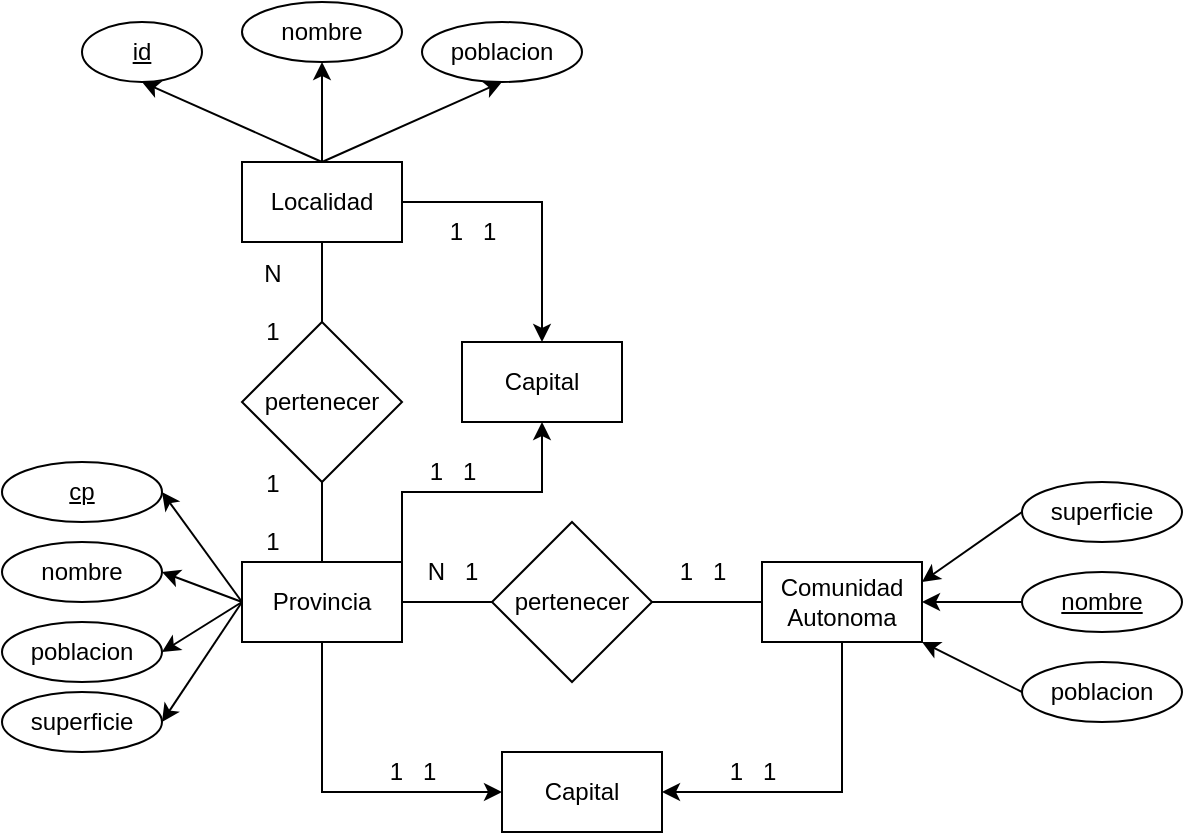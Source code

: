 <mxfile version="22.0.4" type="github">
  <diagram id="R2lEEEUBdFMjLlhIrx00" name="Page-1">
    <mxGraphModel dx="1154" dy="545" grid="1" gridSize="10" guides="1" tooltips="1" connect="1" arrows="1" fold="1" page="1" pageScale="1" pageWidth="850" pageHeight="1100" math="0" shadow="0" extFonts="Permanent Marker^https://fonts.googleapis.com/css?family=Permanent+Marker">
      <root>
        <mxCell id="0" />
        <mxCell id="1" parent="0" />
        <mxCell id="bRahd_zh7M08jq3FtNK7-3" style="rounded=0;orthogonalLoop=1;jettySize=auto;html=1;entryX=0.5;entryY=1;entryDx=0;entryDy=0;" edge="1" parent="1" target="bRahd_zh7M08jq3FtNK7-1">
          <mxGeometry relative="1" as="geometry">
            <mxPoint x="260" y="300" as="sourcePoint" />
          </mxGeometry>
        </mxCell>
        <mxCell id="bRahd_zh7M08jq3FtNK7-4" style="rounded=0;orthogonalLoop=1;jettySize=auto;html=1;entryX=0.5;entryY=1;entryDx=0;entryDy=0;" edge="1" parent="1" source="IX8ZnTn2tXp243q-xPvh-1" target="bRahd_zh7M08jq3FtNK7-2">
          <mxGeometry relative="1" as="geometry" />
        </mxCell>
        <mxCell id="bRahd_zh7M08jq3FtNK7-5" style="rounded=0;orthogonalLoop=1;jettySize=auto;html=1;entryX=0.5;entryY=1;entryDx=0;entryDy=0;exitX=0.5;exitY=0;exitDx=0;exitDy=0;" edge="1" parent="1" source="IX8ZnTn2tXp243q-xPvh-1" target="IX8ZnTn2tXp243q-xPvh-10">
          <mxGeometry relative="1" as="geometry" />
        </mxCell>
        <mxCell id="bRahd_zh7M08jq3FtNK7-18" style="edgeStyle=orthogonalEdgeStyle;rounded=0;orthogonalLoop=1;jettySize=auto;html=1;entryX=0.5;entryY=0;entryDx=0;entryDy=0;" edge="1" parent="1" source="IX8ZnTn2tXp243q-xPvh-1" target="bRahd_zh7M08jq3FtNK7-17">
          <mxGeometry relative="1" as="geometry" />
        </mxCell>
        <mxCell id="IX8ZnTn2tXp243q-xPvh-1" value="Localidad" style="rounded=0;whiteSpace=wrap;html=1;" parent="1" vertex="1">
          <mxGeometry x="220" y="300" width="80" height="40" as="geometry" />
        </mxCell>
        <mxCell id="bRahd_zh7M08jq3FtNK7-6" style="rounded=0;orthogonalLoop=1;jettySize=auto;html=1;entryX=1;entryY=0.5;entryDx=0;entryDy=0;exitX=0;exitY=0.5;exitDx=0;exitDy=0;" edge="1" parent="1" source="IX8ZnTn2tXp243q-xPvh-2" target="IX8ZnTn2tXp243q-xPvh-16">
          <mxGeometry relative="1" as="geometry" />
        </mxCell>
        <mxCell id="bRahd_zh7M08jq3FtNK7-8" style="rounded=0;orthogonalLoop=1;jettySize=auto;html=1;entryX=1;entryY=0.5;entryDx=0;entryDy=0;exitX=0;exitY=0.5;exitDx=0;exitDy=0;" edge="1" parent="1" source="IX8ZnTn2tXp243q-xPvh-2" target="IX8ZnTn2tXp243q-xPvh-13">
          <mxGeometry relative="1" as="geometry" />
        </mxCell>
        <mxCell id="bRahd_zh7M08jq3FtNK7-9" style="rounded=0;orthogonalLoop=1;jettySize=auto;html=1;entryX=1;entryY=0.5;entryDx=0;entryDy=0;exitX=0;exitY=0.5;exitDx=0;exitDy=0;" edge="1" parent="1" source="IX8ZnTn2tXp243q-xPvh-2" target="IX8ZnTn2tXp243q-xPvh-14">
          <mxGeometry relative="1" as="geometry" />
        </mxCell>
        <mxCell id="bRahd_zh7M08jq3FtNK7-10" style="rounded=0;orthogonalLoop=1;jettySize=auto;html=1;entryX=1;entryY=0.5;entryDx=0;entryDy=0;exitX=0;exitY=0.5;exitDx=0;exitDy=0;" edge="1" parent="1" source="IX8ZnTn2tXp243q-xPvh-2" target="IX8ZnTn2tXp243q-xPvh-15">
          <mxGeometry relative="1" as="geometry" />
        </mxCell>
        <mxCell id="bRahd_zh7M08jq3FtNK7-12" style="edgeStyle=orthogonalEdgeStyle;rounded=0;orthogonalLoop=1;jettySize=auto;html=1;entryX=0;entryY=0.5;entryDx=0;entryDy=0;exitX=0.5;exitY=1;exitDx=0;exitDy=0;" edge="1" parent="1" source="IX8ZnTn2tXp243q-xPvh-2" target="bRahd_zh7M08jq3FtNK7-11">
          <mxGeometry relative="1" as="geometry" />
        </mxCell>
        <mxCell id="bRahd_zh7M08jq3FtNK7-16" style="edgeStyle=orthogonalEdgeStyle;rounded=0;orthogonalLoop=1;jettySize=auto;html=1;exitX=1;exitY=0;exitDx=0;exitDy=0;entryX=0.5;entryY=1;entryDx=0;entryDy=0;" edge="1" parent="1" source="IX8ZnTn2tXp243q-xPvh-2" target="bRahd_zh7M08jq3FtNK7-17">
          <mxGeometry relative="1" as="geometry">
            <mxPoint x="370.0" y="410" as="targetPoint" />
          </mxGeometry>
        </mxCell>
        <mxCell id="IX8ZnTn2tXp243q-xPvh-2" value="Provincia" style="rounded=0;whiteSpace=wrap;html=1;" parent="1" vertex="1">
          <mxGeometry x="220" y="500" width="80" height="40" as="geometry" />
        </mxCell>
        <mxCell id="bRahd_zh7M08jq3FtNK7-13" style="edgeStyle=orthogonalEdgeStyle;rounded=0;orthogonalLoop=1;jettySize=auto;html=1;entryX=1;entryY=0.5;entryDx=0;entryDy=0;exitX=0.5;exitY=1;exitDx=0;exitDy=0;" edge="1" parent="1" source="IX8ZnTn2tXp243q-xPvh-4" target="bRahd_zh7M08jq3FtNK7-11">
          <mxGeometry relative="1" as="geometry" />
        </mxCell>
        <mxCell id="IX8ZnTn2tXp243q-xPvh-4" value="Comunidad Autonoma" style="rounded=0;whiteSpace=wrap;html=1;" parent="1" vertex="1">
          <mxGeometry x="480" y="500" width="80" height="40" as="geometry" />
        </mxCell>
        <mxCell id="NnU2XCsi2JXOLXrrLv1i-1" style="edgeStyle=orthogonalEdgeStyle;rounded=0;orthogonalLoop=1;jettySize=auto;html=1;endArrow=none;endFill=0;" parent="1" source="IX8ZnTn2tXp243q-xPvh-7" target="IX8ZnTn2tXp243q-xPvh-2" edge="1">
          <mxGeometry relative="1" as="geometry" />
        </mxCell>
        <mxCell id="NnU2XCsi2JXOLXrrLv1i-2" style="edgeStyle=orthogonalEdgeStyle;rounded=0;orthogonalLoop=1;jettySize=auto;html=1;entryX=0.5;entryY=1;entryDx=0;entryDy=0;endArrow=none;endFill=0;" parent="1" source="IX8ZnTn2tXp243q-xPvh-7" target="IX8ZnTn2tXp243q-xPvh-1" edge="1">
          <mxGeometry relative="1" as="geometry" />
        </mxCell>
        <mxCell id="IX8ZnTn2tXp243q-xPvh-7" value="pertenecer" style="rhombus;whiteSpace=wrap;html=1;" parent="1" vertex="1">
          <mxGeometry x="220" y="380" width="80" height="80" as="geometry" />
        </mxCell>
        <mxCell id="NnU2XCsi2JXOLXrrLv1i-3" style="edgeStyle=orthogonalEdgeStyle;rounded=0;orthogonalLoop=1;jettySize=auto;html=1;endArrow=none;endFill=0;" parent="1" source="IX8ZnTn2tXp243q-xPvh-8" target="IX8ZnTn2tXp243q-xPvh-2" edge="1">
          <mxGeometry relative="1" as="geometry" />
        </mxCell>
        <mxCell id="NnU2XCsi2JXOLXrrLv1i-4" style="edgeStyle=orthogonalEdgeStyle;rounded=0;orthogonalLoop=1;jettySize=auto;html=1;entryX=0;entryY=0.5;entryDx=0;entryDy=0;endArrow=none;endFill=0;" parent="1" source="IX8ZnTn2tXp243q-xPvh-8" target="IX8ZnTn2tXp243q-xPvh-4" edge="1">
          <mxGeometry relative="1" as="geometry" />
        </mxCell>
        <mxCell id="IX8ZnTn2tXp243q-xPvh-8" value="pertenecer" style="rhombus;whiteSpace=wrap;html=1;" parent="1" vertex="1">
          <mxGeometry x="345" y="480" width="80" height="80" as="geometry" />
        </mxCell>
        <mxCell id="IX8ZnTn2tXp243q-xPvh-10" value="poblacion" style="ellipse;whiteSpace=wrap;html=1;" parent="1" vertex="1">
          <mxGeometry x="310" y="230" width="80" height="30" as="geometry" />
        </mxCell>
        <mxCell id="IX8ZnTn2tXp243q-xPvh-13" value="nombre" style="ellipse;whiteSpace=wrap;html=1;" parent="1" vertex="1">
          <mxGeometry x="100" y="490" width="80" height="30" as="geometry" />
        </mxCell>
        <mxCell id="IX8ZnTn2tXp243q-xPvh-14" value="poblacion" style="ellipse;whiteSpace=wrap;html=1;" parent="1" vertex="1">
          <mxGeometry x="100" y="530" width="80" height="30" as="geometry" />
        </mxCell>
        <mxCell id="IX8ZnTn2tXp243q-xPvh-15" value="superficie" style="ellipse;whiteSpace=wrap;html=1;" parent="1" vertex="1">
          <mxGeometry x="100" y="565" width="80" height="30" as="geometry" />
        </mxCell>
        <mxCell id="IX8ZnTn2tXp243q-xPvh-16" value="cp" style="ellipse;whiteSpace=wrap;html=1;fontStyle=4" parent="1" vertex="1">
          <mxGeometry x="100" y="450" width="80" height="30" as="geometry" />
        </mxCell>
        <mxCell id="IX8ZnTn2tXp243q-xPvh-28" style="rounded=0;orthogonalLoop=1;jettySize=auto;html=1;exitX=0;exitY=0.5;exitDx=0;exitDy=0;entryX=1;entryY=0.25;entryDx=0;entryDy=0;" parent="1" source="IX8ZnTn2tXp243q-xPvh-21" target="IX8ZnTn2tXp243q-xPvh-4" edge="1">
          <mxGeometry relative="1" as="geometry" />
        </mxCell>
        <mxCell id="IX8ZnTn2tXp243q-xPvh-21" value="superficie" style="ellipse;whiteSpace=wrap;html=1;" parent="1" vertex="1">
          <mxGeometry x="610" y="460" width="80" height="30" as="geometry" />
        </mxCell>
        <mxCell id="IX8ZnTn2tXp243q-xPvh-29" style="rounded=0;orthogonalLoop=1;jettySize=auto;html=1;exitX=0;exitY=0.5;exitDx=0;exitDy=0;entryX=1;entryY=0.5;entryDx=0;entryDy=0;" parent="1" source="IX8ZnTn2tXp243q-xPvh-24" target="IX8ZnTn2tXp243q-xPvh-4" edge="1">
          <mxGeometry relative="1" as="geometry" />
        </mxCell>
        <mxCell id="IX8ZnTn2tXp243q-xPvh-24" value="nombre" style="ellipse;whiteSpace=wrap;html=1;fontStyle=4" parent="1" vertex="1">
          <mxGeometry x="610" y="505" width="80" height="30" as="geometry" />
        </mxCell>
        <mxCell id="IX8ZnTn2tXp243q-xPvh-30" style="rounded=0;orthogonalLoop=1;jettySize=auto;html=1;exitX=0;exitY=0.5;exitDx=0;exitDy=0;" parent="1" source="IX8ZnTn2tXp243q-xPvh-25" target="IX8ZnTn2tXp243q-xPvh-4" edge="1">
          <mxGeometry relative="1" as="geometry" />
        </mxCell>
        <mxCell id="IX8ZnTn2tXp243q-xPvh-25" value="poblacion" style="ellipse;whiteSpace=wrap;html=1;" parent="1" vertex="1">
          <mxGeometry x="610" y="550" width="80" height="30" as="geometry" />
        </mxCell>
        <mxCell id="NnU2XCsi2JXOLXrrLv1i-12" value="N&amp;nbsp;&amp;nbsp; 1" style="text;html=1;align=center;verticalAlign=middle;resizable=0;points=[];autosize=1;strokeColor=none;fillColor=none;" parent="1" vertex="1">
          <mxGeometry x="300" y="490" width="50" height="30" as="geometry" />
        </mxCell>
        <mxCell id="NnU2XCsi2JXOLXrrLv1i-13" value="1&amp;nbsp;&amp;nbsp; 1" style="text;html=1;align=center;verticalAlign=middle;resizable=0;points=[];autosize=1;strokeColor=none;fillColor=none;" parent="1" vertex="1">
          <mxGeometry x="425" y="490" width="50" height="30" as="geometry" />
        </mxCell>
        <mxCell id="NnU2XCsi2JXOLXrrLv1i-18" value="&lt;div&gt;N&lt;br&gt;&lt;/div&gt;&lt;div&gt;&lt;br&gt;&lt;/div&gt;&lt;div&gt;1&lt;/div&gt;" style="text;html=1;align=center;verticalAlign=middle;resizable=0;points=[];autosize=1;strokeColor=none;fillColor=none;" parent="1" vertex="1">
          <mxGeometry x="220" y="340" width="30" height="60" as="geometry" />
        </mxCell>
        <mxCell id="NnU2XCsi2JXOLXrrLv1i-19" value="&lt;div&gt;1&lt;/div&gt;&lt;div&gt;&lt;br&gt;&lt;/div&gt;&lt;div&gt;1&lt;br&gt;&lt;/div&gt;" style="text;html=1;align=center;verticalAlign=middle;resizable=0;points=[];autosize=1;strokeColor=none;fillColor=none;" parent="1" vertex="1">
          <mxGeometry x="220" y="445" width="30" height="60" as="geometry" />
        </mxCell>
        <mxCell id="bRahd_zh7M08jq3FtNK7-1" value="id" style="ellipse;whiteSpace=wrap;html=1;fontStyle=4" vertex="1" parent="1">
          <mxGeometry x="140" y="230" width="60" height="30" as="geometry" />
        </mxCell>
        <mxCell id="bRahd_zh7M08jq3FtNK7-2" value="nombre" style="ellipse;whiteSpace=wrap;html=1;" vertex="1" parent="1">
          <mxGeometry x="220" y="220" width="80" height="30" as="geometry" />
        </mxCell>
        <mxCell id="bRahd_zh7M08jq3FtNK7-11" value="Capital" style="rounded=0;whiteSpace=wrap;html=1;" vertex="1" parent="1">
          <mxGeometry x="350" y="595" width="80" height="40" as="geometry" />
        </mxCell>
        <mxCell id="bRahd_zh7M08jq3FtNK7-14" value="1&amp;nbsp;&amp;nbsp; 1" style="text;html=1;align=center;verticalAlign=middle;resizable=0;points=[];autosize=1;strokeColor=none;fillColor=none;" vertex="1" parent="1">
          <mxGeometry x="450" y="590" width="50" height="30" as="geometry" />
        </mxCell>
        <mxCell id="bRahd_zh7M08jq3FtNK7-15" value="1&amp;nbsp;&amp;nbsp; 1" style="text;html=1;align=center;verticalAlign=middle;resizable=0;points=[];autosize=1;strokeColor=none;fillColor=none;" vertex="1" parent="1">
          <mxGeometry x="280" y="590" width="50" height="30" as="geometry" />
        </mxCell>
        <mxCell id="bRahd_zh7M08jq3FtNK7-17" value="Capital" style="rounded=0;whiteSpace=wrap;html=1;" vertex="1" parent="1">
          <mxGeometry x="330" y="390" width="80" height="40" as="geometry" />
        </mxCell>
        <mxCell id="bRahd_zh7M08jq3FtNK7-19" value="1&amp;nbsp;&amp;nbsp; 1" style="text;html=1;align=center;verticalAlign=middle;resizable=0;points=[];autosize=1;strokeColor=none;fillColor=none;" vertex="1" parent="1">
          <mxGeometry x="310" y="320" width="50" height="30" as="geometry" />
        </mxCell>
        <mxCell id="bRahd_zh7M08jq3FtNK7-20" value="1&amp;nbsp;&amp;nbsp; 1" style="text;html=1;align=center;verticalAlign=middle;resizable=0;points=[];autosize=1;strokeColor=none;fillColor=none;" vertex="1" parent="1">
          <mxGeometry x="300" y="440" width="50" height="30" as="geometry" />
        </mxCell>
      </root>
    </mxGraphModel>
  </diagram>
</mxfile>

